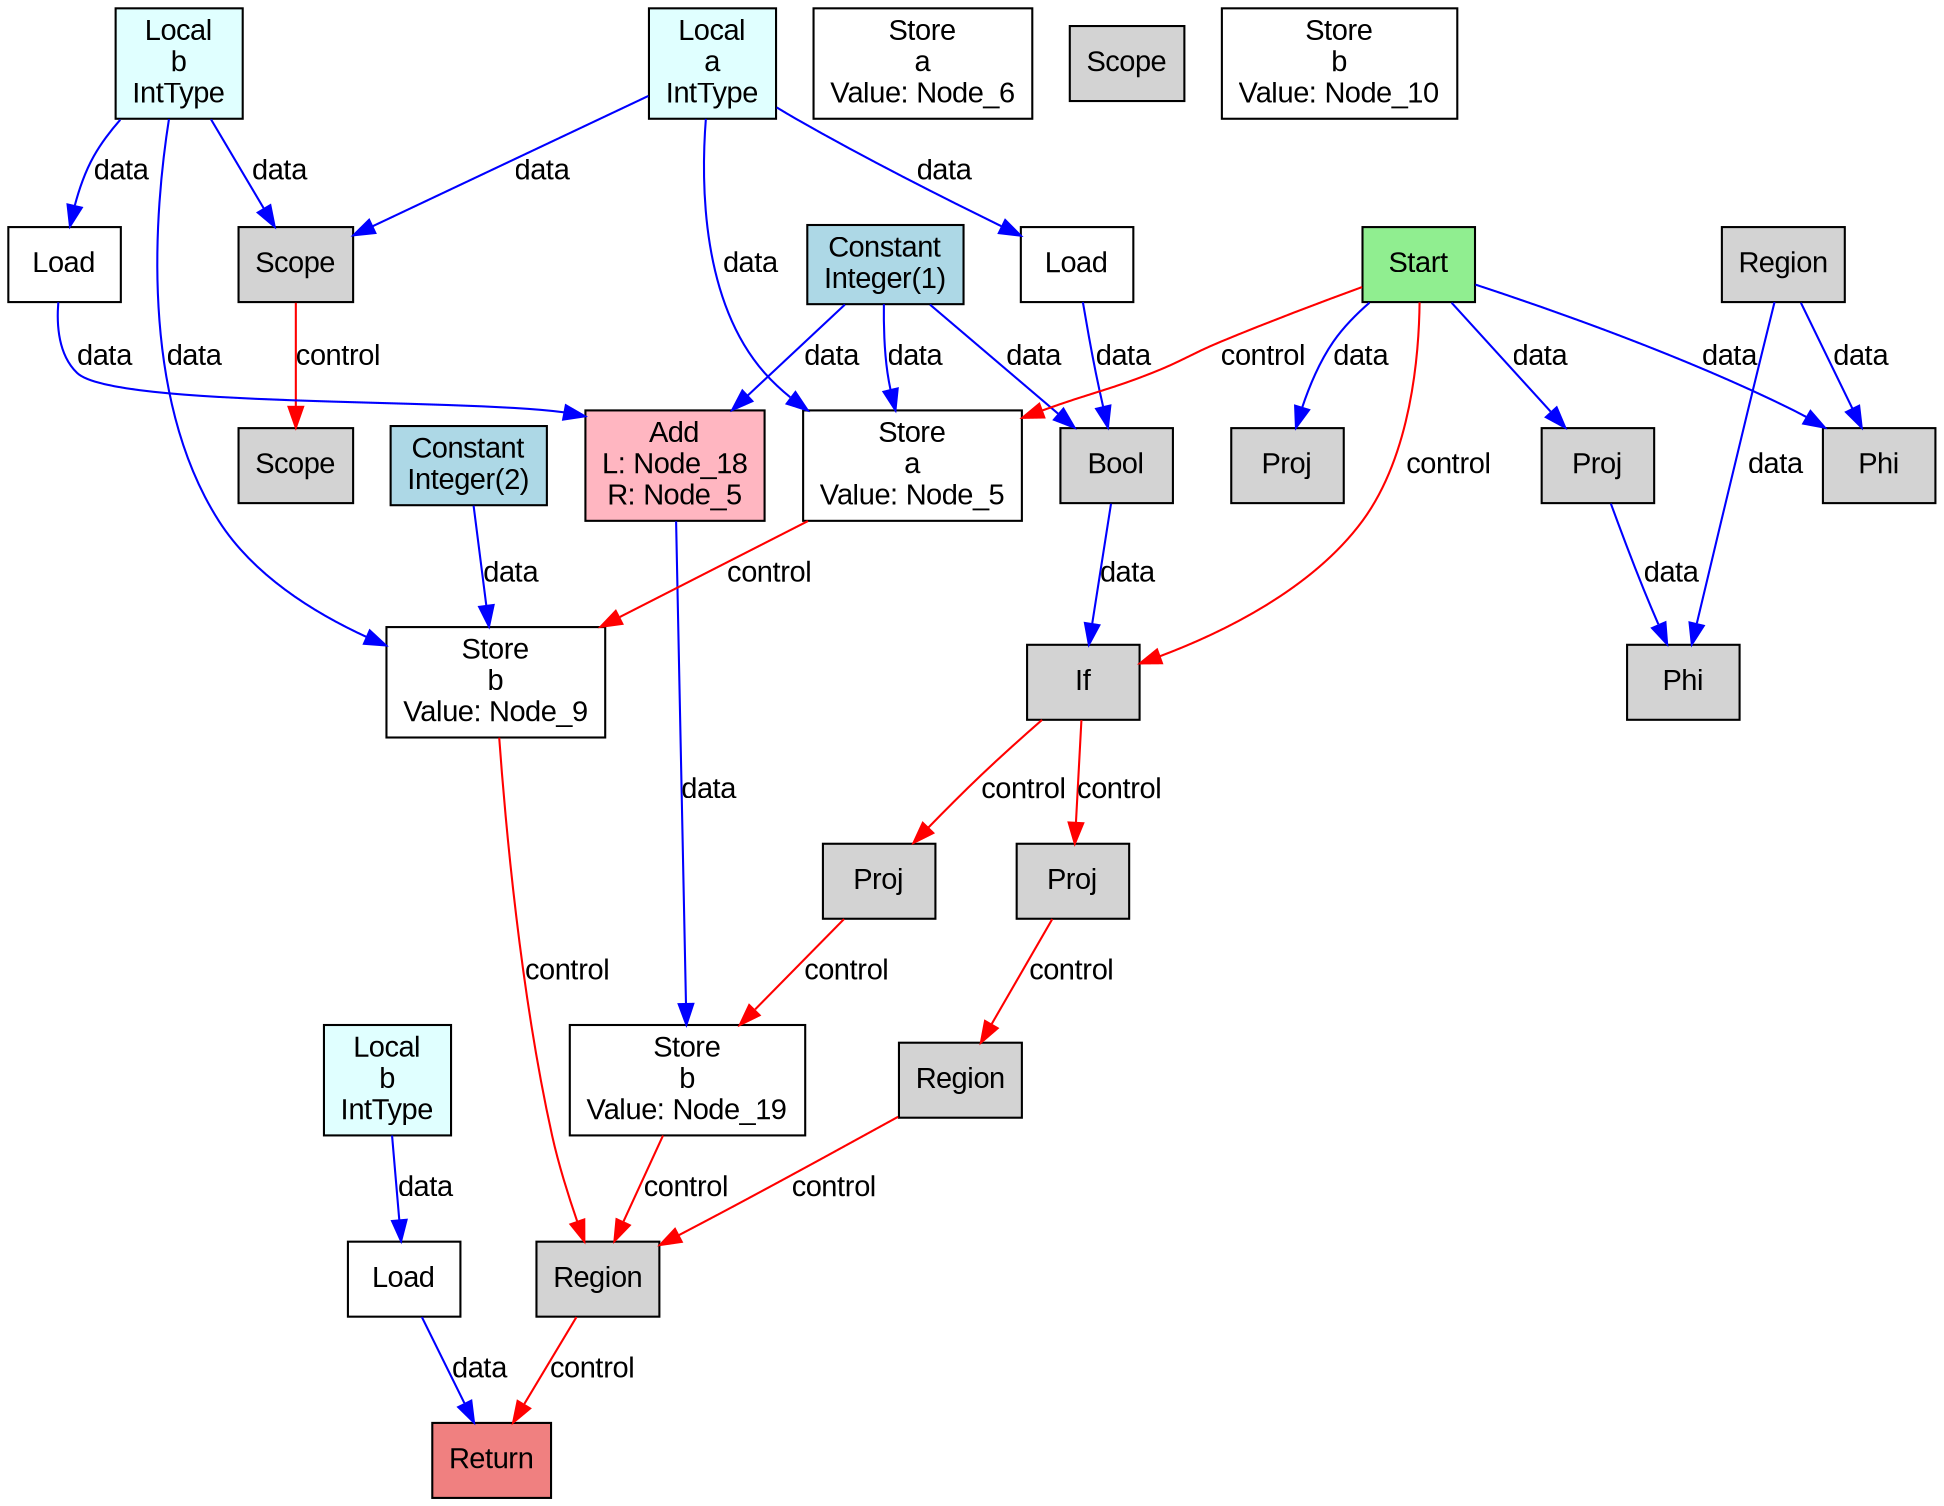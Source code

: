 digraph SoNir {
  rankdir=TB;
  node [shape=box, style=filled, fontname="Arial"];
  edge [fontname="Arial"];

  Node_12 [label="Load\n", fillcolor="white"];
  Node_7 [label="Store\na\nValue: Node_6", fillcolor="white"];
  Node_8 [label="Local\nb\nIntType", fillcolor="lightcyan"];
  Node_24 [label="Phi", fillcolor="lightgray"];
  Node_27 [label="Local\nb\nIntType", fillcolor="lightcyan"];
  Node_13 [label="Bool", fillcolor="lightgray"];
  Node_28 [label="Load\n", fillcolor="white"];
  Node_19 [label="Add\nL: Node_18\nR: Node_5", fillcolor="lightpink"];
  Node_4 [label="Scope", fillcolor="lightgray"];
  Node_14 [label="If", fillcolor="lightgray"];
  Node_29 [label="Return", fillcolor="lightcoral"];
  Node_2 [label="Proj", fillcolor="lightgray"];
  Node_15 [label="Proj", fillcolor="lightgray"];
  Node_3 [label="Local\na\nIntType", fillcolor="lightcyan"];
  Node_1 [label="Proj", fillcolor="lightgray"];
  Node_5 [label="Constant\nInteger(1)", fillcolor="lightblue"];
  Node_22 [label="Region", fillcolor="lightgray"];
  Node_18 [label="Load\n", fillcolor="white"];
  Node_21 [label="Region", fillcolor="lightgray"];
  Node_23 [label="Region", fillcolor="lightgray"];
  Node_26 [label="Scope", fillcolor="lightgray"];
  Node_0 [label="Start", fillcolor="lightgreen"];
  Node_11 [label="Store\nb\nValue: Node_10", fillcolor="white"];
  Node_16 [label="Proj", fillcolor="lightgray"];
  Node_20 [label="Store\nb\nValue: Node_19", fillcolor="white"];
  Node_9 [label="Constant\nInteger(2)", fillcolor="lightblue"];
  Node_6 [label="Store\na\nValue: Node_5", fillcolor="white"];
  Node_10 [label="Store\nb\nValue: Node_9", fillcolor="white"];
  Node_25 [label="Phi", fillcolor="lightgray"];
  Node_17 [label="Scope", fillcolor="lightgray"];

  Node_0 -> Node_1 [label="data", color="blue"];
  Node_0 -> Node_2 [label="data", color="blue"];
  Node_3 -> Node_4 [label="data", color="blue"];
  Node_3 -> Node_6 [label="data", color="blue"];
  Node_5 -> Node_6 [label="data", color="blue"];
  Node_0 -> Node_6 [label="control", color="red"];
  Node_8 -> Node_4 [label="data", color="blue"];
  Node_8 -> Node_10 [label="data", color="blue"];
  Node_9 -> Node_10 [label="data", color="blue"];
  Node_6 -> Node_10 [label="control", color="red"];
  Node_3 -> Node_12 [label="data", color="blue"];
  Node_12 -> Node_13 [label="data", color="blue"];
  Node_5 -> Node_13 [label="data", color="blue"];
  Node_13 -> Node_14 [label="data", color="blue"];
  Node_14 -> Node_15 [label="control", color="red"];
  Node_14 -> Node_16 [label="control", color="red"];
  Node_0 -> Node_14 [label="control", color="red"];
  Node_4 -> Node_17 [label="control", color="red"];
  Node_8 -> Node_18 [label="data", color="blue"];
  Node_18 -> Node_19 [label="data", color="blue"];
  Node_5 -> Node_19 [label="data", color="blue"];
  Node_19 -> Node_20 [label="data", color="blue"];
  Node_15 -> Node_20 [label="control", color="red"];
  Node_16 -> Node_21 [label="control", color="red"];
  Node_20 -> Node_22 [label="control", color="red"];
  Node_21 -> Node_22 [label="control", color="red"];
  Node_23 -> Node_24 [label="data", color="blue"];
  Node_0 -> Node_24 [label="data", color="blue"];
  Node_23 -> Node_25 [label="data", color="blue"];
  Node_1 -> Node_25 [label="data", color="blue"];
  Node_10 -> Node_22 [label="control", color="red"];
  Node_27 -> Node_28 [label="data", color="blue"];
  Node_28 -> Node_29 [label="data", color="blue"];
  Node_22 -> Node_29 [label="control", color="red"];
}
